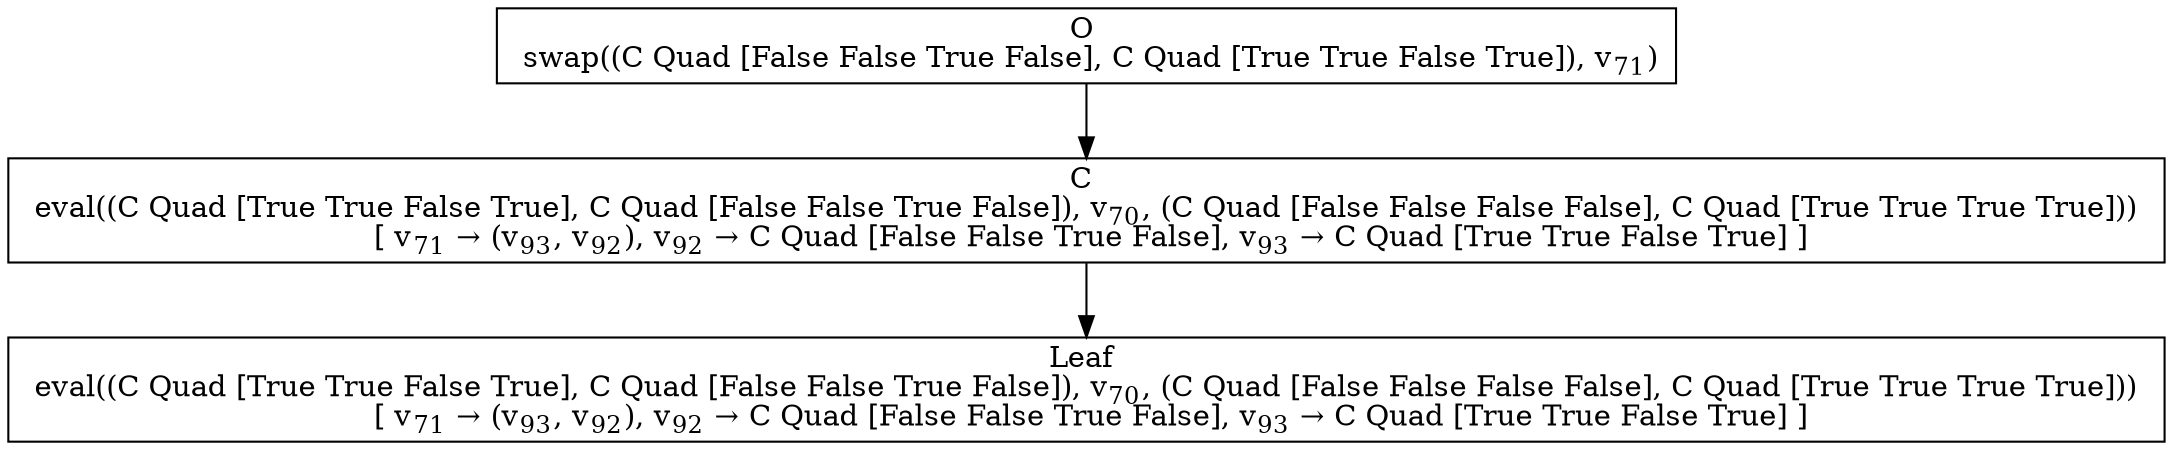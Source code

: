 digraph {
    graph [rankdir=TB
          ,bgcolor=transparent];
    node [shape=box
         ,fillcolor=white
         ,style=filled];
    0 [label=<O <BR/> swap((C Quad [False False True False], C Quad [True True False True]), v<SUB>71</SUB>)>];
    1 [label=<C <BR/> eval((C Quad [True True False True], C Quad [False False True False]), v<SUB>70</SUB>, (C Quad [False False False False], C Quad [True True True True])) <BR/>  [ v<SUB>71</SUB> &rarr; (v<SUB>93</SUB>, v<SUB>92</SUB>), v<SUB>92</SUB> &rarr; C Quad [False False True False], v<SUB>93</SUB> &rarr; C Quad [True True False True] ] >];
    2 [label=<Leaf <BR/> eval((C Quad [True True False True], C Quad [False False True False]), v<SUB>70</SUB>, (C Quad [False False False False], C Quad [True True True True])) <BR/>  [ v<SUB>71</SUB> &rarr; (v<SUB>93</SUB>, v<SUB>92</SUB>), v<SUB>92</SUB> &rarr; C Quad [False False True False], v<SUB>93</SUB> &rarr; C Quad [True True False True] ] >];
    0 -> 1 [label=""];
    1 -> 2 [label=""];
}